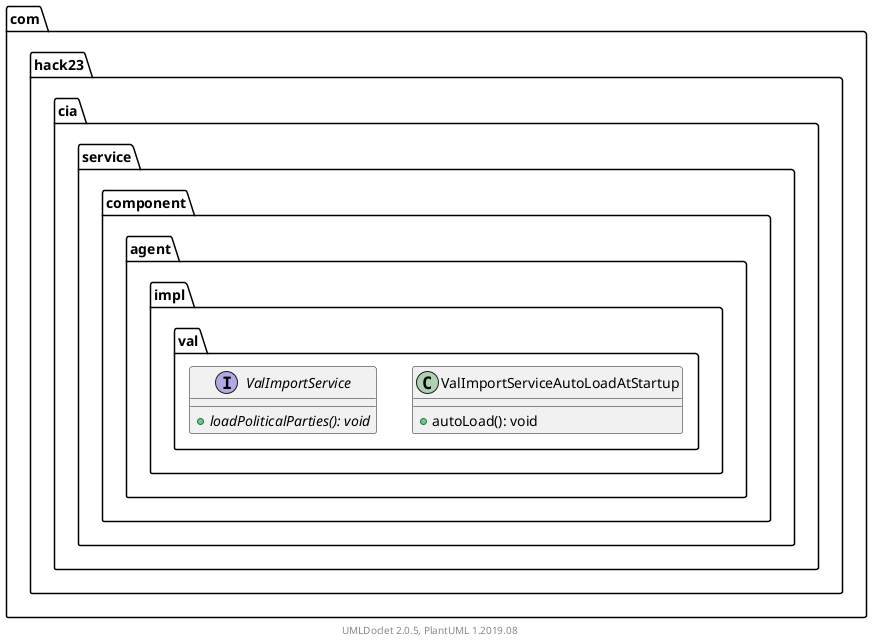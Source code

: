 @startuml
    namespace com.hack23.cia.service.component.agent.impl.val {

        class ValImportServiceAutoLoadAtStartup [[ValImportServiceAutoLoadAtStartup.html]] {
            +autoLoad(): void
        }

        interface ValImportService [[ValImportService.html]] {
            {abstract} +loadPoliticalParties(): void
        }

    }

    center footer UMLDoclet 2.0.5, PlantUML 1.2019.08
@enduml
